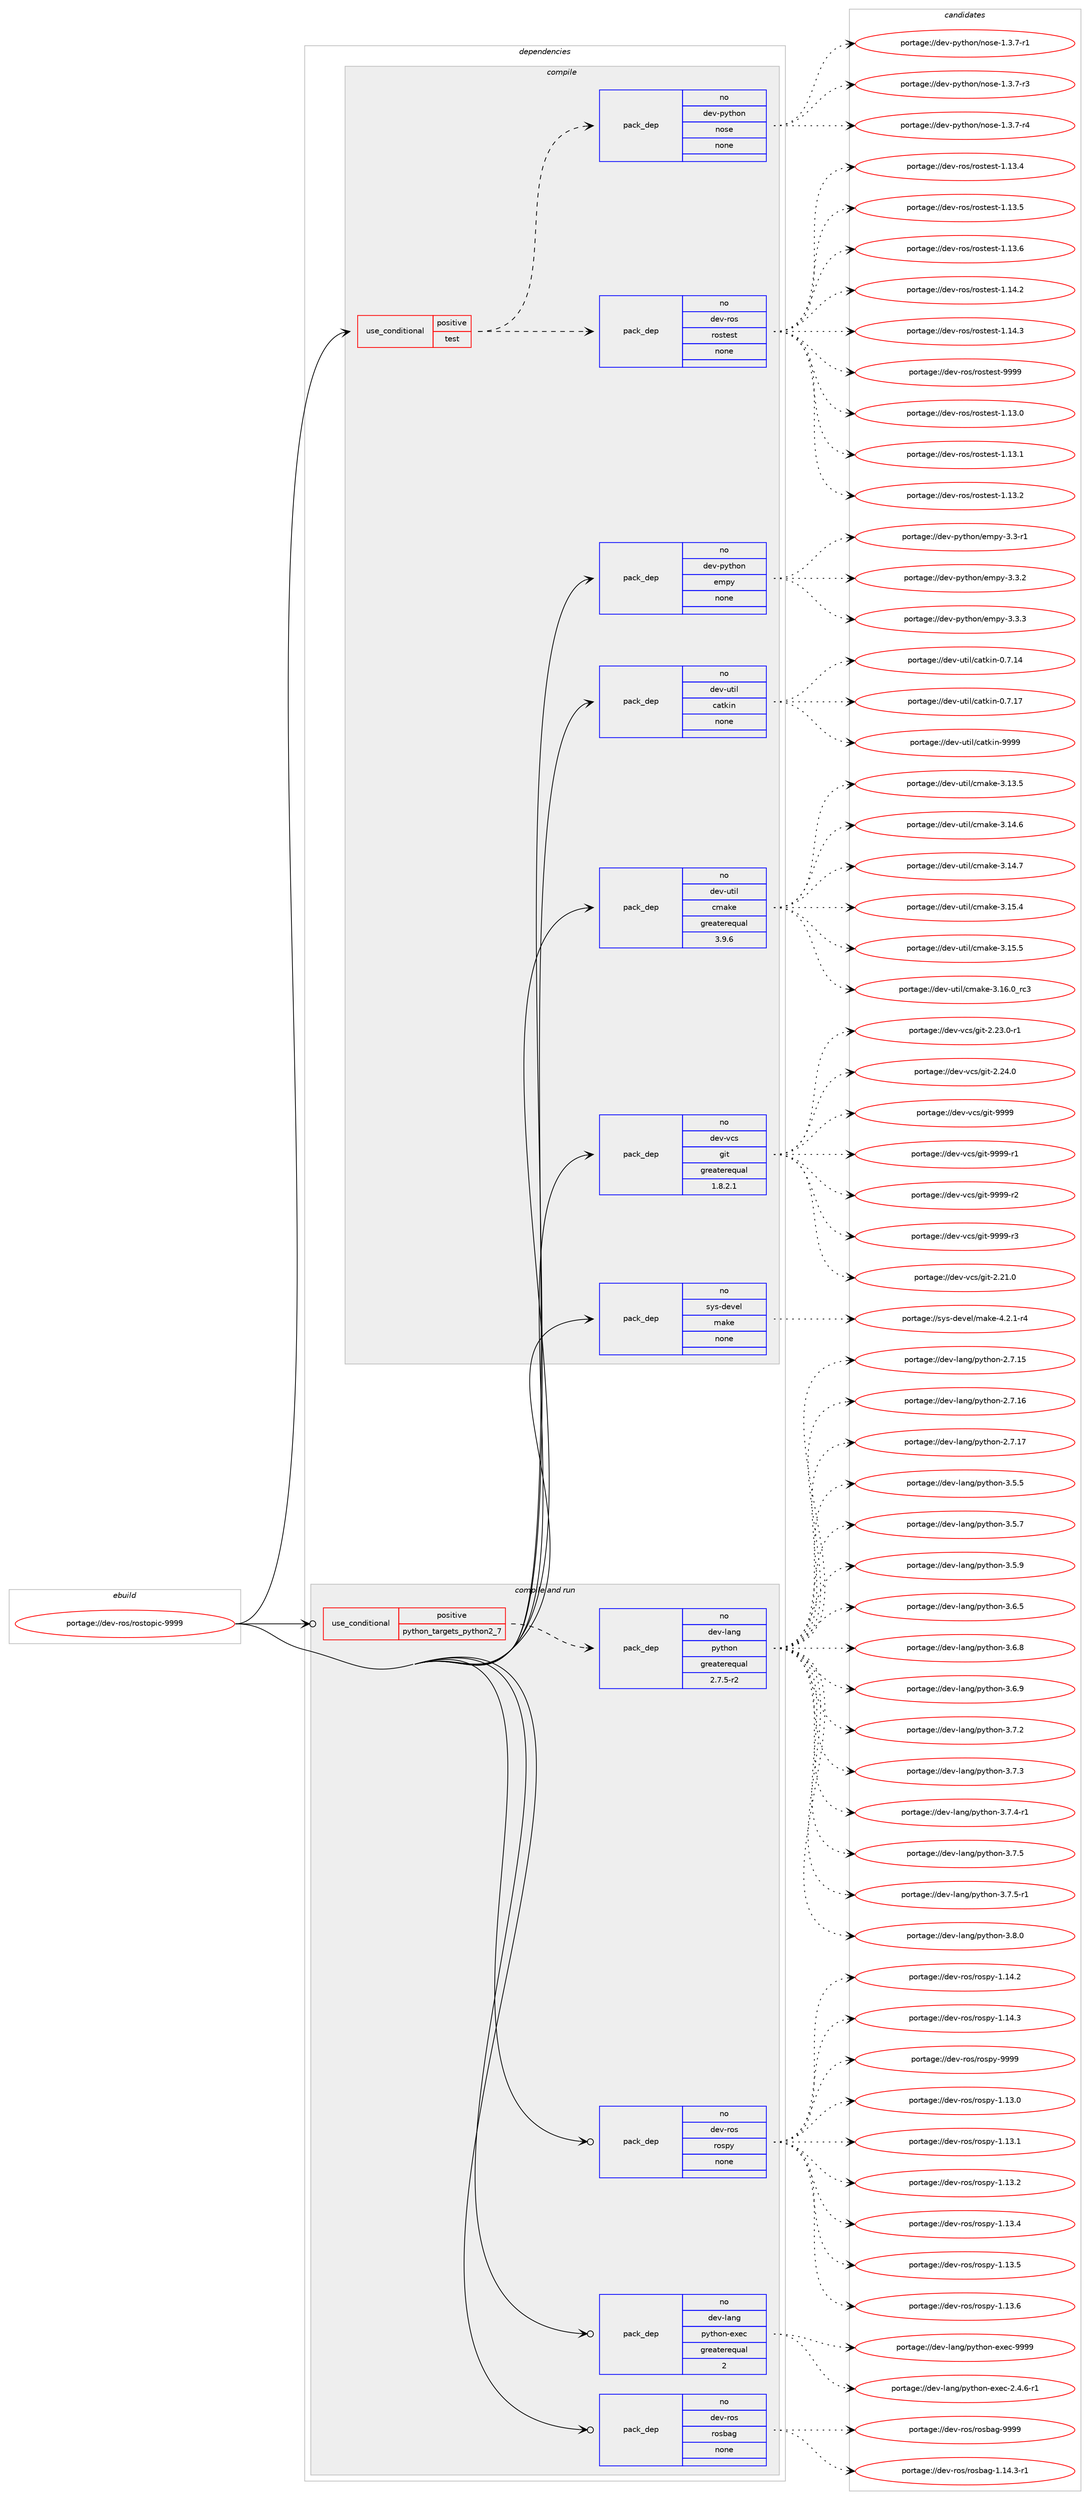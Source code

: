 digraph prolog {

# *************
# Graph options
# *************

newrank=true;
concentrate=true;
compound=true;
graph [rankdir=LR,fontname=Helvetica,fontsize=10,ranksep=1.5];#, ranksep=2.5, nodesep=0.2];
edge  [arrowhead=vee];
node  [fontname=Helvetica,fontsize=10];

# **********
# The ebuild
# **********

subgraph cluster_leftcol {
color=gray;
rank=same;
label=<<i>ebuild</i>>;
id [label="portage://dev-ros/rostopic-9999", color=red, width=4, href="../dev-ros/rostopic-9999.svg"];
}

# ****************
# The dependencies
# ****************

subgraph cluster_midcol {
color=gray;
label=<<i>dependencies</i>>;
subgraph cluster_compile {
fillcolor="#eeeeee";
style=filled;
label=<<i>compile</i>>;
subgraph cond44512 {
dependency199843 [label=<<TABLE BORDER="0" CELLBORDER="1" CELLSPACING="0" CELLPADDING="4"><TR><TD ROWSPAN="3" CELLPADDING="10">use_conditional</TD></TR><TR><TD>positive</TD></TR><TR><TD>test</TD></TR></TABLE>>, shape=none, color=red];
subgraph pack151903 {
dependency199844 [label=<<TABLE BORDER="0" CELLBORDER="1" CELLSPACING="0" CELLPADDING="4" WIDTH="220"><TR><TD ROWSPAN="6" CELLPADDING="30">pack_dep</TD></TR><TR><TD WIDTH="110">no</TD></TR><TR><TD>dev-ros</TD></TR><TR><TD>rostest</TD></TR><TR><TD>none</TD></TR><TR><TD></TD></TR></TABLE>>, shape=none, color=blue];
}
dependency199843:e -> dependency199844:w [weight=20,style="dashed",arrowhead="vee"];
subgraph pack151904 {
dependency199845 [label=<<TABLE BORDER="0" CELLBORDER="1" CELLSPACING="0" CELLPADDING="4" WIDTH="220"><TR><TD ROWSPAN="6" CELLPADDING="30">pack_dep</TD></TR><TR><TD WIDTH="110">no</TD></TR><TR><TD>dev-python</TD></TR><TR><TD>nose</TD></TR><TR><TD>none</TD></TR><TR><TD></TD></TR></TABLE>>, shape=none, color=blue];
}
dependency199843:e -> dependency199845:w [weight=20,style="dashed",arrowhead="vee"];
}
id:e -> dependency199843:w [weight=20,style="solid",arrowhead="vee"];
subgraph pack151905 {
dependency199846 [label=<<TABLE BORDER="0" CELLBORDER="1" CELLSPACING="0" CELLPADDING="4" WIDTH="220"><TR><TD ROWSPAN="6" CELLPADDING="30">pack_dep</TD></TR><TR><TD WIDTH="110">no</TD></TR><TR><TD>dev-python</TD></TR><TR><TD>empy</TD></TR><TR><TD>none</TD></TR><TR><TD></TD></TR></TABLE>>, shape=none, color=blue];
}
id:e -> dependency199846:w [weight=20,style="solid",arrowhead="vee"];
subgraph pack151906 {
dependency199847 [label=<<TABLE BORDER="0" CELLBORDER="1" CELLSPACING="0" CELLPADDING="4" WIDTH="220"><TR><TD ROWSPAN="6" CELLPADDING="30">pack_dep</TD></TR><TR><TD WIDTH="110">no</TD></TR><TR><TD>dev-util</TD></TR><TR><TD>catkin</TD></TR><TR><TD>none</TD></TR><TR><TD></TD></TR></TABLE>>, shape=none, color=blue];
}
id:e -> dependency199847:w [weight=20,style="solid",arrowhead="vee"];
subgraph pack151907 {
dependency199848 [label=<<TABLE BORDER="0" CELLBORDER="1" CELLSPACING="0" CELLPADDING="4" WIDTH="220"><TR><TD ROWSPAN="6" CELLPADDING="30">pack_dep</TD></TR><TR><TD WIDTH="110">no</TD></TR><TR><TD>dev-util</TD></TR><TR><TD>cmake</TD></TR><TR><TD>greaterequal</TD></TR><TR><TD>3.9.6</TD></TR></TABLE>>, shape=none, color=blue];
}
id:e -> dependency199848:w [weight=20,style="solid",arrowhead="vee"];
subgraph pack151908 {
dependency199849 [label=<<TABLE BORDER="0" CELLBORDER="1" CELLSPACING="0" CELLPADDING="4" WIDTH="220"><TR><TD ROWSPAN="6" CELLPADDING="30">pack_dep</TD></TR><TR><TD WIDTH="110">no</TD></TR><TR><TD>dev-vcs</TD></TR><TR><TD>git</TD></TR><TR><TD>greaterequal</TD></TR><TR><TD>1.8.2.1</TD></TR></TABLE>>, shape=none, color=blue];
}
id:e -> dependency199849:w [weight=20,style="solid",arrowhead="vee"];
subgraph pack151909 {
dependency199850 [label=<<TABLE BORDER="0" CELLBORDER="1" CELLSPACING="0" CELLPADDING="4" WIDTH="220"><TR><TD ROWSPAN="6" CELLPADDING="30">pack_dep</TD></TR><TR><TD WIDTH="110">no</TD></TR><TR><TD>sys-devel</TD></TR><TR><TD>make</TD></TR><TR><TD>none</TD></TR><TR><TD></TD></TR></TABLE>>, shape=none, color=blue];
}
id:e -> dependency199850:w [weight=20,style="solid",arrowhead="vee"];
}
subgraph cluster_compileandrun {
fillcolor="#eeeeee";
style=filled;
label=<<i>compile and run</i>>;
subgraph cond44513 {
dependency199851 [label=<<TABLE BORDER="0" CELLBORDER="1" CELLSPACING="0" CELLPADDING="4"><TR><TD ROWSPAN="3" CELLPADDING="10">use_conditional</TD></TR><TR><TD>positive</TD></TR><TR><TD>python_targets_python2_7</TD></TR></TABLE>>, shape=none, color=red];
subgraph pack151910 {
dependency199852 [label=<<TABLE BORDER="0" CELLBORDER="1" CELLSPACING="0" CELLPADDING="4" WIDTH="220"><TR><TD ROWSPAN="6" CELLPADDING="30">pack_dep</TD></TR><TR><TD WIDTH="110">no</TD></TR><TR><TD>dev-lang</TD></TR><TR><TD>python</TD></TR><TR><TD>greaterequal</TD></TR><TR><TD>2.7.5-r2</TD></TR></TABLE>>, shape=none, color=blue];
}
dependency199851:e -> dependency199852:w [weight=20,style="dashed",arrowhead="vee"];
}
id:e -> dependency199851:w [weight=20,style="solid",arrowhead="odotvee"];
subgraph pack151911 {
dependency199853 [label=<<TABLE BORDER="0" CELLBORDER="1" CELLSPACING="0" CELLPADDING="4" WIDTH="220"><TR><TD ROWSPAN="6" CELLPADDING="30">pack_dep</TD></TR><TR><TD WIDTH="110">no</TD></TR><TR><TD>dev-lang</TD></TR><TR><TD>python-exec</TD></TR><TR><TD>greaterequal</TD></TR><TR><TD>2</TD></TR></TABLE>>, shape=none, color=blue];
}
id:e -> dependency199853:w [weight=20,style="solid",arrowhead="odotvee"];
subgraph pack151912 {
dependency199854 [label=<<TABLE BORDER="0" CELLBORDER="1" CELLSPACING="0" CELLPADDING="4" WIDTH="220"><TR><TD ROWSPAN="6" CELLPADDING="30">pack_dep</TD></TR><TR><TD WIDTH="110">no</TD></TR><TR><TD>dev-ros</TD></TR><TR><TD>rosbag</TD></TR><TR><TD>none</TD></TR><TR><TD></TD></TR></TABLE>>, shape=none, color=blue];
}
id:e -> dependency199854:w [weight=20,style="solid",arrowhead="odotvee"];
subgraph pack151913 {
dependency199855 [label=<<TABLE BORDER="0" CELLBORDER="1" CELLSPACING="0" CELLPADDING="4" WIDTH="220"><TR><TD ROWSPAN="6" CELLPADDING="30">pack_dep</TD></TR><TR><TD WIDTH="110">no</TD></TR><TR><TD>dev-ros</TD></TR><TR><TD>rospy</TD></TR><TR><TD>none</TD></TR><TR><TD></TD></TR></TABLE>>, shape=none, color=blue];
}
id:e -> dependency199855:w [weight=20,style="solid",arrowhead="odotvee"];
}
subgraph cluster_run {
fillcolor="#eeeeee";
style=filled;
label=<<i>run</i>>;
}
}

# **************
# The candidates
# **************

subgraph cluster_choices {
rank=same;
color=gray;
label=<<i>candidates</i>>;

subgraph choice151903 {
color=black;
nodesep=1;
choiceportage100101118451141111154711411111511610111511645494649514648 [label="portage://dev-ros/rostest-1.13.0", color=red, width=4,href="../dev-ros/rostest-1.13.0.svg"];
choiceportage100101118451141111154711411111511610111511645494649514649 [label="portage://dev-ros/rostest-1.13.1", color=red, width=4,href="../dev-ros/rostest-1.13.1.svg"];
choiceportage100101118451141111154711411111511610111511645494649514650 [label="portage://dev-ros/rostest-1.13.2", color=red, width=4,href="../dev-ros/rostest-1.13.2.svg"];
choiceportage100101118451141111154711411111511610111511645494649514652 [label="portage://dev-ros/rostest-1.13.4", color=red, width=4,href="../dev-ros/rostest-1.13.4.svg"];
choiceportage100101118451141111154711411111511610111511645494649514653 [label="portage://dev-ros/rostest-1.13.5", color=red, width=4,href="../dev-ros/rostest-1.13.5.svg"];
choiceportage100101118451141111154711411111511610111511645494649514654 [label="portage://dev-ros/rostest-1.13.6", color=red, width=4,href="../dev-ros/rostest-1.13.6.svg"];
choiceportage100101118451141111154711411111511610111511645494649524650 [label="portage://dev-ros/rostest-1.14.2", color=red, width=4,href="../dev-ros/rostest-1.14.2.svg"];
choiceportage100101118451141111154711411111511610111511645494649524651 [label="portage://dev-ros/rostest-1.14.3", color=red, width=4,href="../dev-ros/rostest-1.14.3.svg"];
choiceportage10010111845114111115471141111151161011151164557575757 [label="portage://dev-ros/rostest-9999", color=red, width=4,href="../dev-ros/rostest-9999.svg"];
dependency199844:e -> choiceportage100101118451141111154711411111511610111511645494649514648:w [style=dotted,weight="100"];
dependency199844:e -> choiceportage100101118451141111154711411111511610111511645494649514649:w [style=dotted,weight="100"];
dependency199844:e -> choiceportage100101118451141111154711411111511610111511645494649514650:w [style=dotted,weight="100"];
dependency199844:e -> choiceportage100101118451141111154711411111511610111511645494649514652:w [style=dotted,weight="100"];
dependency199844:e -> choiceportage100101118451141111154711411111511610111511645494649514653:w [style=dotted,weight="100"];
dependency199844:e -> choiceportage100101118451141111154711411111511610111511645494649514654:w [style=dotted,weight="100"];
dependency199844:e -> choiceportage100101118451141111154711411111511610111511645494649524650:w [style=dotted,weight="100"];
dependency199844:e -> choiceportage100101118451141111154711411111511610111511645494649524651:w [style=dotted,weight="100"];
dependency199844:e -> choiceportage10010111845114111115471141111151161011151164557575757:w [style=dotted,weight="100"];
}
subgraph choice151904 {
color=black;
nodesep=1;
choiceportage10010111845112121116104111110471101111151014549465146554511449 [label="portage://dev-python/nose-1.3.7-r1", color=red, width=4,href="../dev-python/nose-1.3.7-r1.svg"];
choiceportage10010111845112121116104111110471101111151014549465146554511451 [label="portage://dev-python/nose-1.3.7-r3", color=red, width=4,href="../dev-python/nose-1.3.7-r3.svg"];
choiceportage10010111845112121116104111110471101111151014549465146554511452 [label="portage://dev-python/nose-1.3.7-r4", color=red, width=4,href="../dev-python/nose-1.3.7-r4.svg"];
dependency199845:e -> choiceportage10010111845112121116104111110471101111151014549465146554511449:w [style=dotted,weight="100"];
dependency199845:e -> choiceportage10010111845112121116104111110471101111151014549465146554511451:w [style=dotted,weight="100"];
dependency199845:e -> choiceportage10010111845112121116104111110471101111151014549465146554511452:w [style=dotted,weight="100"];
}
subgraph choice151905 {
color=black;
nodesep=1;
choiceportage1001011184511212111610411111047101109112121455146514511449 [label="portage://dev-python/empy-3.3-r1", color=red, width=4,href="../dev-python/empy-3.3-r1.svg"];
choiceportage1001011184511212111610411111047101109112121455146514650 [label="portage://dev-python/empy-3.3.2", color=red, width=4,href="../dev-python/empy-3.3.2.svg"];
choiceportage1001011184511212111610411111047101109112121455146514651 [label="portage://dev-python/empy-3.3.3", color=red, width=4,href="../dev-python/empy-3.3.3.svg"];
dependency199846:e -> choiceportage1001011184511212111610411111047101109112121455146514511449:w [style=dotted,weight="100"];
dependency199846:e -> choiceportage1001011184511212111610411111047101109112121455146514650:w [style=dotted,weight="100"];
dependency199846:e -> choiceportage1001011184511212111610411111047101109112121455146514651:w [style=dotted,weight="100"];
}
subgraph choice151906 {
color=black;
nodesep=1;
choiceportage1001011184511711610510847999711610710511045484655464952 [label="portage://dev-util/catkin-0.7.14", color=red, width=4,href="../dev-util/catkin-0.7.14.svg"];
choiceportage1001011184511711610510847999711610710511045484655464955 [label="portage://dev-util/catkin-0.7.17", color=red, width=4,href="../dev-util/catkin-0.7.17.svg"];
choiceportage100101118451171161051084799971161071051104557575757 [label="portage://dev-util/catkin-9999", color=red, width=4,href="../dev-util/catkin-9999.svg"];
dependency199847:e -> choiceportage1001011184511711610510847999711610710511045484655464952:w [style=dotted,weight="100"];
dependency199847:e -> choiceportage1001011184511711610510847999711610710511045484655464955:w [style=dotted,weight="100"];
dependency199847:e -> choiceportage100101118451171161051084799971161071051104557575757:w [style=dotted,weight="100"];
}
subgraph choice151907 {
color=black;
nodesep=1;
choiceportage1001011184511711610510847991099710710145514649514653 [label="portage://dev-util/cmake-3.13.5", color=red, width=4,href="../dev-util/cmake-3.13.5.svg"];
choiceportage1001011184511711610510847991099710710145514649524654 [label="portage://dev-util/cmake-3.14.6", color=red, width=4,href="../dev-util/cmake-3.14.6.svg"];
choiceportage1001011184511711610510847991099710710145514649524655 [label="portage://dev-util/cmake-3.14.7", color=red, width=4,href="../dev-util/cmake-3.14.7.svg"];
choiceportage1001011184511711610510847991099710710145514649534652 [label="portage://dev-util/cmake-3.15.4", color=red, width=4,href="../dev-util/cmake-3.15.4.svg"];
choiceportage1001011184511711610510847991099710710145514649534653 [label="portage://dev-util/cmake-3.15.5", color=red, width=4,href="../dev-util/cmake-3.15.5.svg"];
choiceportage1001011184511711610510847991099710710145514649544648951149951 [label="portage://dev-util/cmake-3.16.0_rc3", color=red, width=4,href="../dev-util/cmake-3.16.0_rc3.svg"];
dependency199848:e -> choiceportage1001011184511711610510847991099710710145514649514653:w [style=dotted,weight="100"];
dependency199848:e -> choiceportage1001011184511711610510847991099710710145514649524654:w [style=dotted,weight="100"];
dependency199848:e -> choiceportage1001011184511711610510847991099710710145514649524655:w [style=dotted,weight="100"];
dependency199848:e -> choiceportage1001011184511711610510847991099710710145514649534652:w [style=dotted,weight="100"];
dependency199848:e -> choiceportage1001011184511711610510847991099710710145514649534653:w [style=dotted,weight="100"];
dependency199848:e -> choiceportage1001011184511711610510847991099710710145514649544648951149951:w [style=dotted,weight="100"];
}
subgraph choice151908 {
color=black;
nodesep=1;
choiceportage10010111845118991154710310511645504650494648 [label="portage://dev-vcs/git-2.21.0", color=red, width=4,href="../dev-vcs/git-2.21.0.svg"];
choiceportage100101118451189911547103105116455046505146484511449 [label="portage://dev-vcs/git-2.23.0-r1", color=red, width=4,href="../dev-vcs/git-2.23.0-r1.svg"];
choiceportage10010111845118991154710310511645504650524648 [label="portage://dev-vcs/git-2.24.0", color=red, width=4,href="../dev-vcs/git-2.24.0.svg"];
choiceportage1001011184511899115471031051164557575757 [label="portage://dev-vcs/git-9999", color=red, width=4,href="../dev-vcs/git-9999.svg"];
choiceportage10010111845118991154710310511645575757574511449 [label="portage://dev-vcs/git-9999-r1", color=red, width=4,href="../dev-vcs/git-9999-r1.svg"];
choiceportage10010111845118991154710310511645575757574511450 [label="portage://dev-vcs/git-9999-r2", color=red, width=4,href="../dev-vcs/git-9999-r2.svg"];
choiceportage10010111845118991154710310511645575757574511451 [label="portage://dev-vcs/git-9999-r3", color=red, width=4,href="../dev-vcs/git-9999-r3.svg"];
dependency199849:e -> choiceportage10010111845118991154710310511645504650494648:w [style=dotted,weight="100"];
dependency199849:e -> choiceportage100101118451189911547103105116455046505146484511449:w [style=dotted,weight="100"];
dependency199849:e -> choiceportage10010111845118991154710310511645504650524648:w [style=dotted,weight="100"];
dependency199849:e -> choiceportage1001011184511899115471031051164557575757:w [style=dotted,weight="100"];
dependency199849:e -> choiceportage10010111845118991154710310511645575757574511449:w [style=dotted,weight="100"];
dependency199849:e -> choiceportage10010111845118991154710310511645575757574511450:w [style=dotted,weight="100"];
dependency199849:e -> choiceportage10010111845118991154710310511645575757574511451:w [style=dotted,weight="100"];
}
subgraph choice151909 {
color=black;
nodesep=1;
choiceportage1151211154510010111810110847109971071014552465046494511452 [label="portage://sys-devel/make-4.2.1-r4", color=red, width=4,href="../sys-devel/make-4.2.1-r4.svg"];
dependency199850:e -> choiceportage1151211154510010111810110847109971071014552465046494511452:w [style=dotted,weight="100"];
}
subgraph choice151910 {
color=black;
nodesep=1;
choiceportage10010111845108971101034711212111610411111045504655464953 [label="portage://dev-lang/python-2.7.15", color=red, width=4,href="../dev-lang/python-2.7.15.svg"];
choiceportage10010111845108971101034711212111610411111045504655464954 [label="portage://dev-lang/python-2.7.16", color=red, width=4,href="../dev-lang/python-2.7.16.svg"];
choiceportage10010111845108971101034711212111610411111045504655464955 [label="portage://dev-lang/python-2.7.17", color=red, width=4,href="../dev-lang/python-2.7.17.svg"];
choiceportage100101118451089711010347112121116104111110455146534653 [label="portage://dev-lang/python-3.5.5", color=red, width=4,href="../dev-lang/python-3.5.5.svg"];
choiceportage100101118451089711010347112121116104111110455146534655 [label="portage://dev-lang/python-3.5.7", color=red, width=4,href="../dev-lang/python-3.5.7.svg"];
choiceportage100101118451089711010347112121116104111110455146534657 [label="portage://dev-lang/python-3.5.9", color=red, width=4,href="../dev-lang/python-3.5.9.svg"];
choiceportage100101118451089711010347112121116104111110455146544653 [label="portage://dev-lang/python-3.6.5", color=red, width=4,href="../dev-lang/python-3.6.5.svg"];
choiceportage100101118451089711010347112121116104111110455146544656 [label="portage://dev-lang/python-3.6.8", color=red, width=4,href="../dev-lang/python-3.6.8.svg"];
choiceportage100101118451089711010347112121116104111110455146544657 [label="portage://dev-lang/python-3.6.9", color=red, width=4,href="../dev-lang/python-3.6.9.svg"];
choiceportage100101118451089711010347112121116104111110455146554650 [label="portage://dev-lang/python-3.7.2", color=red, width=4,href="../dev-lang/python-3.7.2.svg"];
choiceportage100101118451089711010347112121116104111110455146554651 [label="portage://dev-lang/python-3.7.3", color=red, width=4,href="../dev-lang/python-3.7.3.svg"];
choiceportage1001011184510897110103471121211161041111104551465546524511449 [label="portage://dev-lang/python-3.7.4-r1", color=red, width=4,href="../dev-lang/python-3.7.4-r1.svg"];
choiceportage100101118451089711010347112121116104111110455146554653 [label="portage://dev-lang/python-3.7.5", color=red, width=4,href="../dev-lang/python-3.7.5.svg"];
choiceportage1001011184510897110103471121211161041111104551465546534511449 [label="portage://dev-lang/python-3.7.5-r1", color=red, width=4,href="../dev-lang/python-3.7.5-r1.svg"];
choiceportage100101118451089711010347112121116104111110455146564648 [label="portage://dev-lang/python-3.8.0", color=red, width=4,href="../dev-lang/python-3.8.0.svg"];
dependency199852:e -> choiceportage10010111845108971101034711212111610411111045504655464953:w [style=dotted,weight="100"];
dependency199852:e -> choiceportage10010111845108971101034711212111610411111045504655464954:w [style=dotted,weight="100"];
dependency199852:e -> choiceportage10010111845108971101034711212111610411111045504655464955:w [style=dotted,weight="100"];
dependency199852:e -> choiceportage100101118451089711010347112121116104111110455146534653:w [style=dotted,weight="100"];
dependency199852:e -> choiceportage100101118451089711010347112121116104111110455146534655:w [style=dotted,weight="100"];
dependency199852:e -> choiceportage100101118451089711010347112121116104111110455146534657:w [style=dotted,weight="100"];
dependency199852:e -> choiceportage100101118451089711010347112121116104111110455146544653:w [style=dotted,weight="100"];
dependency199852:e -> choiceportage100101118451089711010347112121116104111110455146544656:w [style=dotted,weight="100"];
dependency199852:e -> choiceportage100101118451089711010347112121116104111110455146544657:w [style=dotted,weight="100"];
dependency199852:e -> choiceportage100101118451089711010347112121116104111110455146554650:w [style=dotted,weight="100"];
dependency199852:e -> choiceportage100101118451089711010347112121116104111110455146554651:w [style=dotted,weight="100"];
dependency199852:e -> choiceportage1001011184510897110103471121211161041111104551465546524511449:w [style=dotted,weight="100"];
dependency199852:e -> choiceportage100101118451089711010347112121116104111110455146554653:w [style=dotted,weight="100"];
dependency199852:e -> choiceportage1001011184510897110103471121211161041111104551465546534511449:w [style=dotted,weight="100"];
dependency199852:e -> choiceportage100101118451089711010347112121116104111110455146564648:w [style=dotted,weight="100"];
}
subgraph choice151911 {
color=black;
nodesep=1;
choiceportage10010111845108971101034711212111610411111045101120101994550465246544511449 [label="portage://dev-lang/python-exec-2.4.6-r1", color=red, width=4,href="../dev-lang/python-exec-2.4.6-r1.svg"];
choiceportage10010111845108971101034711212111610411111045101120101994557575757 [label="portage://dev-lang/python-exec-9999", color=red, width=4,href="../dev-lang/python-exec-9999.svg"];
dependency199853:e -> choiceportage10010111845108971101034711212111610411111045101120101994550465246544511449:w [style=dotted,weight="100"];
dependency199853:e -> choiceportage10010111845108971101034711212111610411111045101120101994557575757:w [style=dotted,weight="100"];
}
subgraph choice151912 {
color=black;
nodesep=1;
choiceportage10010111845114111115471141111159897103454946495246514511449 [label="portage://dev-ros/rosbag-1.14.3-r1", color=red, width=4,href="../dev-ros/rosbag-1.14.3-r1.svg"];
choiceportage100101118451141111154711411111598971034557575757 [label="portage://dev-ros/rosbag-9999", color=red, width=4,href="../dev-ros/rosbag-9999.svg"];
dependency199854:e -> choiceportage10010111845114111115471141111159897103454946495246514511449:w [style=dotted,weight="100"];
dependency199854:e -> choiceportage100101118451141111154711411111598971034557575757:w [style=dotted,weight="100"];
}
subgraph choice151913 {
color=black;
nodesep=1;
choiceportage100101118451141111154711411111511212145494649514648 [label="portage://dev-ros/rospy-1.13.0", color=red, width=4,href="../dev-ros/rospy-1.13.0.svg"];
choiceportage100101118451141111154711411111511212145494649514649 [label="portage://dev-ros/rospy-1.13.1", color=red, width=4,href="../dev-ros/rospy-1.13.1.svg"];
choiceportage100101118451141111154711411111511212145494649514650 [label="portage://dev-ros/rospy-1.13.2", color=red, width=4,href="../dev-ros/rospy-1.13.2.svg"];
choiceportage100101118451141111154711411111511212145494649514652 [label="portage://dev-ros/rospy-1.13.4", color=red, width=4,href="../dev-ros/rospy-1.13.4.svg"];
choiceportage100101118451141111154711411111511212145494649514653 [label="portage://dev-ros/rospy-1.13.5", color=red, width=4,href="../dev-ros/rospy-1.13.5.svg"];
choiceportage100101118451141111154711411111511212145494649514654 [label="portage://dev-ros/rospy-1.13.6", color=red, width=4,href="../dev-ros/rospy-1.13.6.svg"];
choiceportage100101118451141111154711411111511212145494649524650 [label="portage://dev-ros/rospy-1.14.2", color=red, width=4,href="../dev-ros/rospy-1.14.2.svg"];
choiceportage100101118451141111154711411111511212145494649524651 [label="portage://dev-ros/rospy-1.14.3", color=red, width=4,href="../dev-ros/rospy-1.14.3.svg"];
choiceportage10010111845114111115471141111151121214557575757 [label="portage://dev-ros/rospy-9999", color=red, width=4,href="../dev-ros/rospy-9999.svg"];
dependency199855:e -> choiceportage100101118451141111154711411111511212145494649514648:w [style=dotted,weight="100"];
dependency199855:e -> choiceportage100101118451141111154711411111511212145494649514649:w [style=dotted,weight="100"];
dependency199855:e -> choiceportage100101118451141111154711411111511212145494649514650:w [style=dotted,weight="100"];
dependency199855:e -> choiceportage100101118451141111154711411111511212145494649514652:w [style=dotted,weight="100"];
dependency199855:e -> choiceportage100101118451141111154711411111511212145494649514653:w [style=dotted,weight="100"];
dependency199855:e -> choiceportage100101118451141111154711411111511212145494649514654:w [style=dotted,weight="100"];
dependency199855:e -> choiceportage100101118451141111154711411111511212145494649524650:w [style=dotted,weight="100"];
dependency199855:e -> choiceportage100101118451141111154711411111511212145494649524651:w [style=dotted,weight="100"];
dependency199855:e -> choiceportage10010111845114111115471141111151121214557575757:w [style=dotted,weight="100"];
}
}

}
